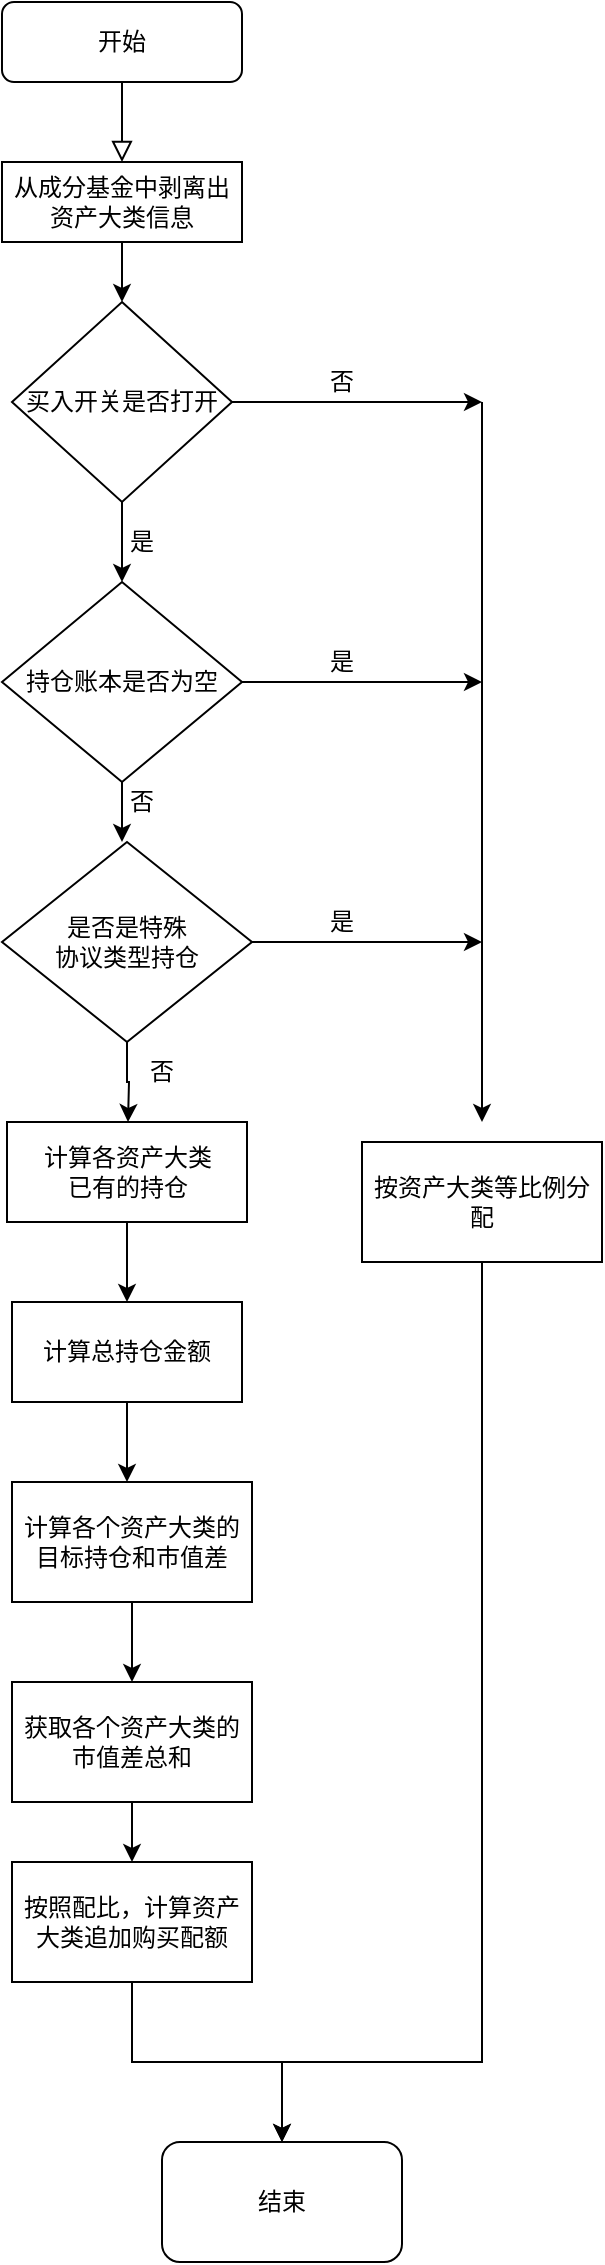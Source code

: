<mxfile version="14.4.3" type="github">
  <diagram id="C5RBs43oDa-KdzZeNtuy" name="Page-1">
    <mxGraphModel dx="1108" dy="451" grid="1" gridSize="10" guides="1" tooltips="1" connect="1" arrows="1" fold="1" page="1" pageScale="1" pageWidth="827" pageHeight="1169" math="0" shadow="0">
      <root>
        <mxCell id="WIyWlLk6GJQsqaUBKTNV-0" />
        <mxCell id="WIyWlLk6GJQsqaUBKTNV-1" parent="WIyWlLk6GJQsqaUBKTNV-0" />
        <mxCell id="WIyWlLk6GJQsqaUBKTNV-2" value="" style="rounded=0;html=1;jettySize=auto;orthogonalLoop=1;fontSize=11;endArrow=block;endFill=0;endSize=8;strokeWidth=1;shadow=0;labelBackgroundColor=none;edgeStyle=orthogonalEdgeStyle;" parent="WIyWlLk6GJQsqaUBKTNV-1" source="WIyWlLk6GJQsqaUBKTNV-3" edge="1">
          <mxGeometry relative="1" as="geometry">
            <mxPoint x="220" y="140" as="targetPoint" />
          </mxGeometry>
        </mxCell>
        <mxCell id="WIyWlLk6GJQsqaUBKTNV-3" value="开始" style="rounded=1;whiteSpace=wrap;html=1;fontSize=12;glass=0;strokeWidth=1;shadow=0;" parent="WIyWlLk6GJQsqaUBKTNV-1" vertex="1">
          <mxGeometry x="160" y="60" width="120" height="40" as="geometry" />
        </mxCell>
        <mxCell id="nzWNdacZB_GUiVWyVEk8-4" style="edgeStyle=orthogonalEdgeStyle;rounded=0;orthogonalLoop=1;jettySize=auto;html=1;entryX=0.5;entryY=0;entryDx=0;entryDy=0;" parent="WIyWlLk6GJQsqaUBKTNV-1" source="nzWNdacZB_GUiVWyVEk8-0" target="nzWNdacZB_GUiVWyVEk8-1" edge="1">
          <mxGeometry relative="1" as="geometry" />
        </mxCell>
        <mxCell id="nzWNdacZB_GUiVWyVEk8-0" value="从成分基金中剥离出资产大类信息" style="rounded=0;whiteSpace=wrap;html=1;" parent="WIyWlLk6GJQsqaUBKTNV-1" vertex="1">
          <mxGeometry x="160" y="140" width="120" height="40" as="geometry" />
        </mxCell>
        <mxCell id="nzWNdacZB_GUiVWyVEk8-5" style="edgeStyle=orthogonalEdgeStyle;rounded=0;orthogonalLoop=1;jettySize=auto;html=1;exitX=0.5;exitY=1;exitDx=0;exitDy=0;" parent="WIyWlLk6GJQsqaUBKTNV-1" source="nzWNdacZB_GUiVWyVEk8-1" edge="1">
          <mxGeometry relative="1" as="geometry">
            <mxPoint x="220" y="350" as="targetPoint" />
          </mxGeometry>
        </mxCell>
        <mxCell id="nzWNdacZB_GUiVWyVEk8-44" style="edgeStyle=orthogonalEdgeStyle;rounded=0;orthogonalLoop=1;jettySize=auto;html=1;" parent="WIyWlLk6GJQsqaUBKTNV-1" source="nzWNdacZB_GUiVWyVEk8-1" edge="1">
          <mxGeometry relative="1" as="geometry">
            <mxPoint x="400" y="260" as="targetPoint" />
          </mxGeometry>
        </mxCell>
        <mxCell id="nzWNdacZB_GUiVWyVEk8-1" value="买入开关是否打开" style="rhombus;whiteSpace=wrap;html=1;" parent="WIyWlLk6GJQsqaUBKTNV-1" vertex="1">
          <mxGeometry x="165" y="210" width="110" height="100" as="geometry" />
        </mxCell>
        <mxCell id="nzWNdacZB_GUiVWyVEk8-7" style="edgeStyle=orthogonalEdgeStyle;rounded=0;orthogonalLoop=1;jettySize=auto;html=1;exitX=0.5;exitY=1;exitDx=0;exitDy=0;" parent="WIyWlLk6GJQsqaUBKTNV-1" source="nzWNdacZB_GUiVWyVEk8-6" edge="1">
          <mxGeometry relative="1" as="geometry">
            <mxPoint x="220" y="480" as="targetPoint" />
          </mxGeometry>
        </mxCell>
        <mxCell id="nzWNdacZB_GUiVWyVEk8-43" style="edgeStyle=orthogonalEdgeStyle;rounded=0;orthogonalLoop=1;jettySize=auto;html=1;exitX=1;exitY=0.5;exitDx=0;exitDy=0;" parent="WIyWlLk6GJQsqaUBKTNV-1" source="nzWNdacZB_GUiVWyVEk8-6" edge="1">
          <mxGeometry relative="1" as="geometry">
            <mxPoint x="400" y="400" as="targetPoint" />
            <Array as="points">
              <mxPoint x="370" y="400" />
              <mxPoint x="370" y="400" />
            </Array>
          </mxGeometry>
        </mxCell>
        <mxCell id="nzWNdacZB_GUiVWyVEk8-6" value="持仓账本是否为空" style="rhombus;whiteSpace=wrap;html=1;" parent="WIyWlLk6GJQsqaUBKTNV-1" vertex="1">
          <mxGeometry x="160" y="350" width="120" height="100" as="geometry" />
        </mxCell>
        <mxCell id="nzWNdacZB_GUiVWyVEk8-10" style="edgeStyle=orthogonalEdgeStyle;rounded=0;orthogonalLoop=1;jettySize=auto;html=1;exitX=0.5;exitY=1;exitDx=0;exitDy=0;" parent="WIyWlLk6GJQsqaUBKTNV-1" source="nzWNdacZB_GUiVWyVEk8-8" edge="1">
          <mxGeometry relative="1" as="geometry">
            <mxPoint x="223" y="620" as="targetPoint" />
          </mxGeometry>
        </mxCell>
        <mxCell id="nzWNdacZB_GUiVWyVEk8-45" style="edgeStyle=orthogonalEdgeStyle;rounded=0;orthogonalLoop=1;jettySize=auto;html=1;exitX=1;exitY=0.5;exitDx=0;exitDy=0;" parent="WIyWlLk6GJQsqaUBKTNV-1" source="nzWNdacZB_GUiVWyVEk8-8" edge="1">
          <mxGeometry relative="1" as="geometry">
            <mxPoint x="400" y="530" as="targetPoint" />
          </mxGeometry>
        </mxCell>
        <mxCell id="nzWNdacZB_GUiVWyVEk8-8" value="&lt;div&gt;是否是特殊&lt;/div&gt;&lt;div&gt;协议类型持仓&lt;/div&gt;" style="rhombus;whiteSpace=wrap;html=1;" parent="WIyWlLk6GJQsqaUBKTNV-1" vertex="1">
          <mxGeometry x="160" y="480" width="125" height="100" as="geometry" />
        </mxCell>
        <mxCell id="nzWNdacZB_GUiVWyVEk8-12" style="edgeStyle=orthogonalEdgeStyle;rounded=0;orthogonalLoop=1;jettySize=auto;html=1;" parent="WIyWlLk6GJQsqaUBKTNV-1" source="nzWNdacZB_GUiVWyVEk8-11" edge="1">
          <mxGeometry relative="1" as="geometry">
            <mxPoint x="222.5" y="710" as="targetPoint" />
          </mxGeometry>
        </mxCell>
        <mxCell id="nzWNdacZB_GUiVWyVEk8-11" value="&lt;div&gt;计算各资产大类&lt;/div&gt;&lt;div&gt;已有的持仓&lt;/div&gt;" style="rounded=0;whiteSpace=wrap;html=1;" parent="WIyWlLk6GJQsqaUBKTNV-1" vertex="1">
          <mxGeometry x="162.5" y="620" width="120" height="50" as="geometry" />
        </mxCell>
        <mxCell id="nzWNdacZB_GUiVWyVEk8-17" style="edgeStyle=orthogonalEdgeStyle;rounded=0;orthogonalLoop=1;jettySize=auto;html=1;exitX=0.5;exitY=1;exitDx=0;exitDy=0;" parent="WIyWlLk6GJQsqaUBKTNV-1" source="nzWNdacZB_GUiVWyVEk8-13" edge="1">
          <mxGeometry relative="1" as="geometry">
            <mxPoint x="225" y="900" as="targetPoint" />
          </mxGeometry>
        </mxCell>
        <mxCell id="nzWNdacZB_GUiVWyVEk8-13" value="计算各个资产大类的目标持仓和市值差" style="rounded=0;whiteSpace=wrap;html=1;" parent="WIyWlLk6GJQsqaUBKTNV-1" vertex="1">
          <mxGeometry x="165" y="800" width="120" height="60" as="geometry" />
        </mxCell>
        <mxCell id="nzWNdacZB_GUiVWyVEk8-15" style="edgeStyle=orthogonalEdgeStyle;rounded=0;orthogonalLoop=1;jettySize=auto;html=1;" parent="WIyWlLk6GJQsqaUBKTNV-1" source="nzWNdacZB_GUiVWyVEk8-14" edge="1">
          <mxGeometry relative="1" as="geometry">
            <mxPoint x="222.5" y="800" as="targetPoint" />
          </mxGeometry>
        </mxCell>
        <mxCell id="nzWNdacZB_GUiVWyVEk8-14" value="计算总持仓金额" style="rounded=0;whiteSpace=wrap;html=1;" parent="WIyWlLk6GJQsqaUBKTNV-1" vertex="1">
          <mxGeometry x="165" y="710" width="115" height="50" as="geometry" />
        </mxCell>
        <mxCell id="nzWNdacZB_GUiVWyVEk8-23" style="edgeStyle=orthogonalEdgeStyle;rounded=0;orthogonalLoop=1;jettySize=auto;html=1;exitX=0.5;exitY=1;exitDx=0;exitDy=0;entryX=0.5;entryY=0;entryDx=0;entryDy=0;" parent="WIyWlLk6GJQsqaUBKTNV-1" source="nzWNdacZB_GUiVWyVEk8-18" edge="1">
          <mxGeometry relative="1" as="geometry">
            <mxPoint x="225" y="990" as="targetPoint" />
          </mxGeometry>
        </mxCell>
        <mxCell id="nzWNdacZB_GUiVWyVEk8-18" value="获取各个资产大类的市值差总和" style="rounded=0;whiteSpace=wrap;html=1;" parent="WIyWlLk6GJQsqaUBKTNV-1" vertex="1">
          <mxGeometry x="165" y="900" width="120" height="60" as="geometry" />
        </mxCell>
        <mxCell id="nzWNdacZB_GUiVWyVEk8-39" value="是" style="text;html=1;strokeColor=none;fillColor=none;align=center;verticalAlign=middle;whiteSpace=wrap;rounded=0;" parent="WIyWlLk6GJQsqaUBKTNV-1" vertex="1">
          <mxGeometry x="210" y="320" width="40" height="20" as="geometry" />
        </mxCell>
        <mxCell id="nzWNdacZB_GUiVWyVEk8-40" value="否" style="text;html=1;strokeColor=none;fillColor=none;align=center;verticalAlign=middle;whiteSpace=wrap;rounded=0;" parent="WIyWlLk6GJQsqaUBKTNV-1" vertex="1">
          <mxGeometry x="210" y="450" width="40" height="20" as="geometry" />
        </mxCell>
        <mxCell id="nzWNdacZB_GUiVWyVEk8-42" value="是" style="text;html=1;strokeColor=none;fillColor=none;align=center;verticalAlign=middle;whiteSpace=wrap;rounded=0;" parent="WIyWlLk6GJQsqaUBKTNV-1" vertex="1">
          <mxGeometry x="310" y="510" width="40" height="20" as="geometry" />
        </mxCell>
        <mxCell id="nzWNdacZB_GUiVWyVEk8-46" value="否" style="text;html=1;strokeColor=none;fillColor=none;align=center;verticalAlign=middle;whiteSpace=wrap;rounded=0;" parent="WIyWlLk6GJQsqaUBKTNV-1" vertex="1">
          <mxGeometry x="220" y="585" width="40" height="20" as="geometry" />
        </mxCell>
        <mxCell id="nzWNdacZB_GUiVWyVEk8-49" value="否" style="text;html=1;strokeColor=none;fillColor=none;align=center;verticalAlign=middle;whiteSpace=wrap;rounded=0;" parent="WIyWlLk6GJQsqaUBKTNV-1" vertex="1">
          <mxGeometry x="310" y="240" width="40" height="20" as="geometry" />
        </mxCell>
        <mxCell id="nzWNdacZB_GUiVWyVEk8-50" value="是" style="text;html=1;strokeColor=none;fillColor=none;align=center;verticalAlign=middle;whiteSpace=wrap;rounded=0;" parent="WIyWlLk6GJQsqaUBKTNV-1" vertex="1">
          <mxGeometry x="310" y="380" width="40" height="20" as="geometry" />
        </mxCell>
        <mxCell id="nzWNdacZB_GUiVWyVEk8-52" value="" style="endArrow=classic;html=1;" parent="WIyWlLk6GJQsqaUBKTNV-1" edge="1">
          <mxGeometry width="50" height="50" relative="1" as="geometry">
            <mxPoint x="400" y="260" as="sourcePoint" />
            <mxPoint x="400" y="620" as="targetPoint" />
          </mxGeometry>
        </mxCell>
        <mxCell id="nzWNdacZB_GUiVWyVEk8-60" value="结束" style="rounded=1;whiteSpace=wrap;html=1;" parent="WIyWlLk6GJQsqaUBKTNV-1" vertex="1">
          <mxGeometry x="240" y="1130" width="120" height="60" as="geometry" />
        </mxCell>
        <mxCell id="bOeuAbXsUEYghSBZKHWV-6" style="edgeStyle=orthogonalEdgeStyle;rounded=0;orthogonalLoop=1;jettySize=auto;html=1;exitX=0.5;exitY=1;exitDx=0;exitDy=0;entryX=0.5;entryY=0;entryDx=0;entryDy=0;" edge="1" parent="WIyWlLk6GJQsqaUBKTNV-1" source="bOeuAbXsUEYghSBZKHWV-0" target="nzWNdacZB_GUiVWyVEk8-60">
          <mxGeometry relative="1" as="geometry">
            <Array as="points">
              <mxPoint x="400" y="1090" />
              <mxPoint x="300" y="1090" />
            </Array>
          </mxGeometry>
        </mxCell>
        <mxCell id="bOeuAbXsUEYghSBZKHWV-0" value="按资产大类等比例分配" style="rounded=0;whiteSpace=wrap;html=1;" vertex="1" parent="WIyWlLk6GJQsqaUBKTNV-1">
          <mxGeometry x="340" y="630" width="120" height="60" as="geometry" />
        </mxCell>
        <mxCell id="bOeuAbXsUEYghSBZKHWV-3" style="edgeStyle=orthogonalEdgeStyle;rounded=0;orthogonalLoop=1;jettySize=auto;html=1;exitX=0.5;exitY=1;exitDx=0;exitDy=0;" edge="1" parent="WIyWlLk6GJQsqaUBKTNV-1" source="bOeuAbXsUEYghSBZKHWV-2" target="nzWNdacZB_GUiVWyVEk8-60">
          <mxGeometry relative="1" as="geometry" />
        </mxCell>
        <mxCell id="bOeuAbXsUEYghSBZKHWV-2" value="按照配比，计算资产大类追加购买配额" style="rounded=0;whiteSpace=wrap;html=1;" vertex="1" parent="WIyWlLk6GJQsqaUBKTNV-1">
          <mxGeometry x="165" y="990" width="120" height="60" as="geometry" />
        </mxCell>
      </root>
    </mxGraphModel>
  </diagram>
</mxfile>

